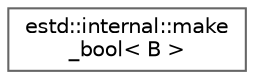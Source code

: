 digraph "Graphical Class Hierarchy"
{
 // LATEX_PDF_SIZE
  bgcolor="transparent";
  edge [fontname=Helvetica,fontsize=10,labelfontname=Helvetica,labelfontsize=10];
  node [fontname=Helvetica,fontsize=10,shape=box,height=0.2,width=0.4];
  rankdir="LR";
  Node0 [id="Node000000",label="estd::internal::make\l_bool\< B \>",height=0.2,width=0.4,color="grey40", fillcolor="white", style="filled",URL="$d9/d96/structestd_1_1internal_1_1make__bool.html",tooltip=" "];
}

